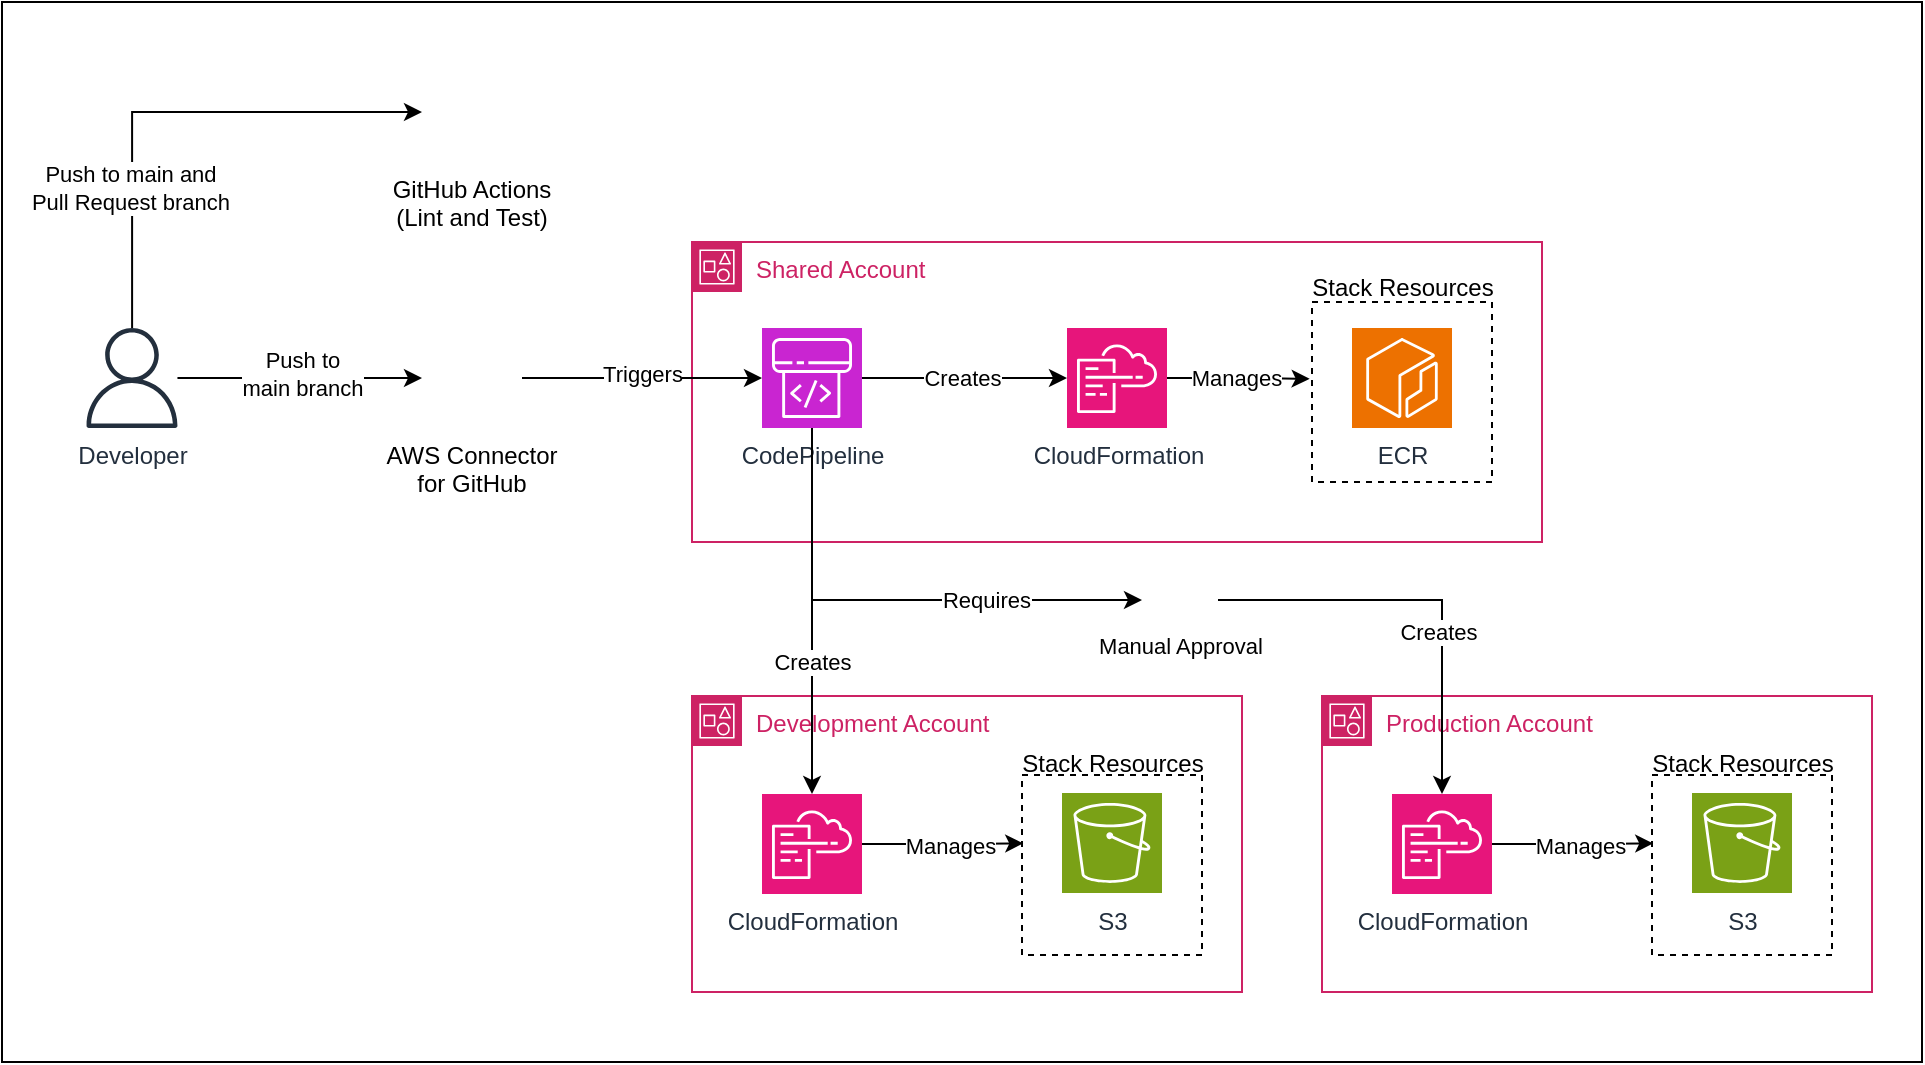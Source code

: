<mxfile scale="1" border="0" version="24.7.16">
  <diagram id="Ht1M8jgEwFfnCIfOTk4-" name="Page-1">
    <mxGraphModel dx="1137" dy="882" grid="1" gridSize="10" guides="1" tooltips="1" connect="1" arrows="1" fold="1" page="1" pageScale="1" pageWidth="1169" pageHeight="827" background="#FFFFFF" math="0" shadow="0">
      <root>
        <mxCell id="0" />
        <mxCell id="1" parent="0" />
        <mxCell id="xB9v04K8GXxwcQB4rIaU-53" value="" style="rounded=0;whiteSpace=wrap;html=1;" vertex="1" parent="1">
          <mxGeometry x="40" y="40" width="960" height="530" as="geometry" />
        </mxCell>
        <mxCell id="4P3fee9dy4YtzjyfatFw-14" value="Shared Account" style="points=[[0,0],[0.25,0],[0.5,0],[0.75,0],[1,0],[1,0.25],[1,0.5],[1,0.75],[1,1],[0.75,1],[0.5,1],[0.25,1],[0,1],[0,0.75],[0,0.5],[0,0.25]];outlineConnect=0;gradientColor=none;html=1;whiteSpace=wrap;fontSize=12;fontStyle=0;container=1;pointerEvents=0;collapsible=0;recursiveResize=0;shape=mxgraph.aws4.group;grIcon=mxgraph.aws4.group_account;strokeColor=#CD2264;fillColor=none;verticalAlign=top;align=left;spacingLeft=30;fontColor=#CD2264;dashed=0;" parent="1" vertex="1">
          <mxGeometry x="385" y="160" width="425" height="150" as="geometry" />
        </mxCell>
        <mxCell id="4P3fee9dy4YtzjyfatFw-20" value="ECR" style="sketch=0;points=[[0,0,0],[0.25,0,0],[0.5,0,0],[0.75,0,0],[1,0,0],[0,1,0],[0.25,1,0],[0.5,1,0],[0.75,1,0],[1,1,0],[0,0.25,0],[0,0.5,0],[0,0.75,0],[1,0.25,0],[1,0.5,0],[1,0.75,0]];outlineConnect=0;fontColor=#232F3E;fillColor=#ED7100;strokeColor=#ffffff;dashed=0;verticalLabelPosition=bottom;verticalAlign=top;align=center;html=1;fontSize=12;fontStyle=0;aspect=fixed;shape=mxgraph.aws4.resourceIcon;resIcon=mxgraph.aws4.ecr;" parent="4P3fee9dy4YtzjyfatFw-14" vertex="1">
          <mxGeometry x="330" y="43" width="50" height="50" as="geometry" />
        </mxCell>
        <mxCell id="xB9v04K8GXxwcQB4rIaU-1" value="CloudFormation" style="sketch=0;points=[[0,0,0],[0.25,0,0],[0.5,0,0],[0.75,0,0],[1,0,0],[0,1,0],[0.25,1,0],[0.5,1,0],[0.75,1,0],[1,1,0],[0,0.25,0],[0,0.5,0],[0,0.75,0],[1,0.25,0],[1,0.5,0],[1,0.75,0]];points=[[0,0,0],[0.25,0,0],[0.5,0,0],[0.75,0,0],[1,0,0],[0,1,0],[0.25,1,0],[0.5,1,0],[0.75,1,0],[1,1,0],[0,0.25,0],[0,0.5,0],[0,0.75,0],[1,0.25,0],[1,0.5,0],[1,0.75,0]];outlineConnect=0;fontColor=#232F3E;fillColor=#E7157B;strokeColor=#ffffff;dashed=0;verticalLabelPosition=bottom;verticalAlign=top;align=center;html=1;fontSize=12;fontStyle=0;aspect=fixed;shape=mxgraph.aws4.resourceIcon;resIcon=mxgraph.aws4.cloudformation;" vertex="1" parent="4P3fee9dy4YtzjyfatFw-14">
          <mxGeometry x="187.5" y="43" width="50" height="50" as="geometry" />
        </mxCell>
        <mxCell id="xB9v04K8GXxwcQB4rIaU-3" value="CodePipeline" style="sketch=0;points=[[0,0,0],[0.25,0,0],[0.5,0,0],[0.75,0,0],[1,0,0],[0,1,0],[0.25,1,0],[0.5,1,0],[0.75,1,0],[1,1,0],[0,0.25,0],[0,0.5,0],[0,0.75,0],[1,0.25,0],[1,0.5,0],[1,0.75,0]];outlineConnect=0;fontColor=#232F3E;fillColor=#C925D1;strokeColor=#ffffff;dashed=0;verticalLabelPosition=bottom;verticalAlign=top;align=center;html=1;fontSize=12;fontStyle=0;aspect=fixed;shape=mxgraph.aws4.resourceIcon;resIcon=mxgraph.aws4.codepipeline;" vertex="1" parent="4P3fee9dy4YtzjyfatFw-14">
          <mxGeometry x="35" y="43" width="50" height="50" as="geometry" />
        </mxCell>
        <mxCell id="xB9v04K8GXxwcQB4rIaU-13" value="&lt;p style=&quot;line-height: 120%;&quot;&gt;&lt;br&gt;&lt;/p&gt;" style="rounded=0;whiteSpace=wrap;html=1;fillColor=none;align=left;dashed=1;" vertex="1" parent="4P3fee9dy4YtzjyfatFw-14">
          <mxGeometry x="310" y="30" width="90" height="90" as="geometry" />
        </mxCell>
        <mxCell id="xB9v04K8GXxwcQB4rIaU-14" value="Stack Resources" style="text;html=1;align=center;verticalAlign=middle;resizable=0;points=[];autosize=1;strokeColor=none;fillColor=none;" vertex="1" parent="4P3fee9dy4YtzjyfatFw-14">
          <mxGeometry x="300" y="8" width="110" height="30" as="geometry" />
        </mxCell>
        <mxCell id="xB9v04K8GXxwcQB4rIaU-16" style="edgeStyle=orthogonalEdgeStyle;rounded=0;orthogonalLoop=1;jettySize=auto;html=1;entryX=0;entryY=0.5;entryDx=0;entryDy=0;entryPerimeter=0;" edge="1" parent="4P3fee9dy4YtzjyfatFw-14" source="xB9v04K8GXxwcQB4rIaU-3" target="xB9v04K8GXxwcQB4rIaU-1">
          <mxGeometry relative="1" as="geometry" />
        </mxCell>
        <mxCell id="xB9v04K8GXxwcQB4rIaU-17" value="Creates" style="edgeLabel;html=1;align=center;verticalAlign=middle;resizable=0;points=[];" vertex="1" connectable="0" parent="xB9v04K8GXxwcQB4rIaU-16">
          <mxGeometry x="-0.034" y="-2" relative="1" as="geometry">
            <mxPoint y="-2" as="offset" />
          </mxGeometry>
        </mxCell>
        <mxCell id="xB9v04K8GXxwcQB4rIaU-19" style="edgeStyle=orthogonalEdgeStyle;rounded=0;orthogonalLoop=1;jettySize=auto;html=1;entryX=-0.013;entryY=0.427;entryDx=0;entryDy=0;entryPerimeter=0;" edge="1" parent="4P3fee9dy4YtzjyfatFw-14" source="xB9v04K8GXxwcQB4rIaU-1" target="xB9v04K8GXxwcQB4rIaU-13">
          <mxGeometry relative="1" as="geometry" />
        </mxCell>
        <mxCell id="xB9v04K8GXxwcQB4rIaU-20" value="Manages" style="edgeLabel;html=1;align=center;verticalAlign=middle;resizable=0;points=[];" vertex="1" connectable="0" parent="xB9v04K8GXxwcQB4rIaU-19">
          <mxGeometry x="-0.05" relative="1" as="geometry">
            <mxPoint as="offset" />
          </mxGeometry>
        </mxCell>
        <mxCell id="4P3fee9dy4YtzjyfatFw-10" value="Development Account" style="points=[[0,0],[0.25,0],[0.5,0],[0.75,0],[1,0],[1,0.25],[1,0.5],[1,0.75],[1,1],[0.75,1],[0.5,1],[0.25,1],[0,1],[0,0.75],[0,0.5],[0,0.25]];outlineConnect=0;gradientColor=none;html=1;whiteSpace=wrap;fontSize=12;fontStyle=0;container=1;pointerEvents=0;collapsible=0;recursiveResize=0;shape=mxgraph.aws4.group;grIcon=mxgraph.aws4.group_account;strokeColor=#CD2264;fillColor=none;verticalAlign=top;align=left;spacingLeft=30;fontColor=#CD2264;dashed=0;" parent="1" vertex="1">
          <mxGeometry x="385" y="387" width="275" height="148" as="geometry" />
        </mxCell>
        <mxCell id="xB9v04K8GXxwcQB4rIaU-25" value="&lt;p style=&quot;line-height: 120%;&quot;&gt;&lt;br&gt;&lt;/p&gt;" style="rounded=0;whiteSpace=wrap;html=1;fillColor=none;align=left;dashed=1;" vertex="1" parent="4P3fee9dy4YtzjyfatFw-10">
          <mxGeometry x="165" y="39.5" width="90" height="90" as="geometry" />
        </mxCell>
        <mxCell id="xB9v04K8GXxwcQB4rIaU-21" value="CloudFormation" style="sketch=0;points=[[0,0,0],[0.25,0,0],[0.5,0,0],[0.75,0,0],[1,0,0],[0,1,0],[0.25,1,0],[0.5,1,0],[0.75,1,0],[1,1,0],[0,0.25,0],[0,0.5,0],[0,0.75,0],[1,0.25,0],[1,0.5,0],[1,0.75,0]];points=[[0,0,0],[0.25,0,0],[0.5,0,0],[0.75,0,0],[1,0,0],[0,1,0],[0.25,1,0],[0.5,1,0],[0.75,1,0],[1,1,0],[0,0.25,0],[0,0.5,0],[0,0.75,0],[1,0.25,0],[1,0.5,0],[1,0.75,0]];outlineConnect=0;fontColor=#232F3E;fillColor=#E7157B;strokeColor=#ffffff;dashed=0;verticalLabelPosition=bottom;verticalAlign=top;align=center;html=1;fontSize=12;fontStyle=0;aspect=fixed;shape=mxgraph.aws4.resourceIcon;resIcon=mxgraph.aws4.cloudformation;" vertex="1" parent="4P3fee9dy4YtzjyfatFw-10">
          <mxGeometry x="35" y="49" width="50" height="50" as="geometry" />
        </mxCell>
        <mxCell id="xB9v04K8GXxwcQB4rIaU-24" value="S3" style="sketch=0;points=[[0,0,0],[0.25,0,0],[0.5,0,0],[0.75,0,0],[1,0,0],[0,1,0],[0.25,1,0],[0.5,1,0],[0.75,1,0],[1,1,0],[0,0.25,0],[0,0.5,0],[0,0.75,0],[1,0.25,0],[1,0.5,0],[1,0.75,0]];outlineConnect=0;fontColor=#232F3E;fillColor=#7AA116;strokeColor=#ffffff;dashed=0;verticalLabelPosition=bottom;verticalAlign=top;align=center;html=1;fontSize=12;fontStyle=0;aspect=fixed;shape=mxgraph.aws4.resourceIcon;resIcon=mxgraph.aws4.s3;" vertex="1" parent="4P3fee9dy4YtzjyfatFw-10">
          <mxGeometry x="185" y="48.5" width="50" height="50" as="geometry" />
        </mxCell>
        <mxCell id="xB9v04K8GXxwcQB4rIaU-26" value="Stack Resources" style="text;html=1;align=center;verticalAlign=middle;resizable=0;points=[];autosize=1;strokeColor=none;fillColor=none;" vertex="1" parent="4P3fee9dy4YtzjyfatFw-10">
          <mxGeometry x="155" y="18.5" width="110" height="30" as="geometry" />
        </mxCell>
        <mxCell id="xB9v04K8GXxwcQB4rIaU-27" style="edgeStyle=orthogonalEdgeStyle;rounded=0;orthogonalLoop=1;jettySize=auto;html=1;entryX=0.007;entryY=0.38;entryDx=0;entryDy=0;entryPerimeter=0;" edge="1" parent="4P3fee9dy4YtzjyfatFw-10" source="xB9v04K8GXxwcQB4rIaU-21" target="xB9v04K8GXxwcQB4rIaU-25">
          <mxGeometry relative="1" as="geometry" />
        </mxCell>
        <mxCell id="xB9v04K8GXxwcQB4rIaU-28" value="Manages" style="edgeLabel;html=1;align=center;verticalAlign=middle;resizable=0;points=[];" vertex="1" connectable="0" parent="xB9v04K8GXxwcQB4rIaU-27">
          <mxGeometry x="0.082" y="-1" relative="1" as="geometry">
            <mxPoint as="offset" />
          </mxGeometry>
        </mxCell>
        <mxCell id="xB9v04K8GXxwcQB4rIaU-7" style="edgeStyle=orthogonalEdgeStyle;rounded=0;orthogonalLoop=1;jettySize=auto;html=1;entryX=0;entryY=0.5;entryDx=0;entryDy=0;" edge="1" parent="1" source="4P3fee9dy4YtzjyfatFw-80" target="xB9v04K8GXxwcQB4rIaU-4">
          <mxGeometry relative="1" as="geometry">
            <Array as="points">
              <mxPoint x="105" y="95" />
            </Array>
          </mxGeometry>
        </mxCell>
        <mxCell id="xB9v04K8GXxwcQB4rIaU-8" value="Push to main and&lt;div&gt;Pull Request branch&lt;/div&gt;" style="edgeLabel;html=1;align=center;verticalAlign=middle;resizable=0;points=[];" vertex="1" connectable="0" parent="xB9v04K8GXxwcQB4rIaU-7">
          <mxGeometry x="-0.444" y="1" relative="1" as="geometry">
            <mxPoint as="offset" />
          </mxGeometry>
        </mxCell>
        <mxCell id="xB9v04K8GXxwcQB4rIaU-9" style="edgeStyle=orthogonalEdgeStyle;rounded=0;orthogonalLoop=1;jettySize=auto;html=1;entryX=0;entryY=0.5;entryDx=0;entryDy=0;" edge="1" parent="1" source="4P3fee9dy4YtzjyfatFw-80" target="xB9v04K8GXxwcQB4rIaU-6">
          <mxGeometry relative="1" as="geometry" />
        </mxCell>
        <mxCell id="xB9v04K8GXxwcQB4rIaU-10" value="Push to&lt;div&gt;main branch&lt;/div&gt;" style="edgeLabel;html=1;align=center;verticalAlign=middle;resizable=0;points=[];" vertex="1" connectable="0" parent="xB9v04K8GXxwcQB4rIaU-9">
          <mxGeometry x="0.025" y="2" relative="1" as="geometry">
            <mxPoint as="offset" />
          </mxGeometry>
        </mxCell>
        <mxCell id="4P3fee9dy4YtzjyfatFw-80" value="Developer" style="sketch=0;outlineConnect=0;fontColor=#232F3E;gradientColor=none;fillColor=#232F3D;strokeColor=none;dashed=0;verticalLabelPosition=bottom;verticalAlign=top;align=center;html=1;fontSize=12;fontStyle=0;aspect=fixed;pointerEvents=1;shape=mxgraph.aws4.user;" parent="1" vertex="1">
          <mxGeometry x="80" y="203" width="50" height="50" as="geometry" />
        </mxCell>
        <mxCell id="xB9v04K8GXxwcQB4rIaU-4" value="GitHub Actions&#xa;(Lint and Test)" style="shape=image;verticalLabelPosition=bottom;labelBackgroundColor=default;verticalAlign=top;aspect=fixed;imageAspect=0;image=https://static-00.iconduck.com/assets.00/githubactions-icon-2048x2048-ipqow27x.png;" vertex="1" parent="1">
          <mxGeometry x="250" y="70" width="50" height="50" as="geometry" />
        </mxCell>
        <mxCell id="xB9v04K8GXxwcQB4rIaU-6" value="AWS Connector&#xa;for GitHub&#xa;" style="shape=image;verticalLabelPosition=bottom;labelBackgroundColor=default;verticalAlign=top;aspect=fixed;imageAspect=0;image=https://cdn.iconscout.com/icon/free/png-256/free-aws-logo-icon-download-in-svg-png-gif-file-formats--cloud-computing-network-server-database-brand-pack-logos-icons-1583149.png;" vertex="1" parent="1">
          <mxGeometry x="250" y="203" width="50" height="50" as="geometry" />
        </mxCell>
        <mxCell id="xB9v04K8GXxwcQB4rIaU-11" style="edgeStyle=orthogonalEdgeStyle;rounded=0;orthogonalLoop=1;jettySize=auto;html=1;entryX=0;entryY=0.5;entryDx=0;entryDy=0;entryPerimeter=0;" edge="1" parent="1" source="xB9v04K8GXxwcQB4rIaU-6" target="xB9v04K8GXxwcQB4rIaU-3">
          <mxGeometry relative="1" as="geometry" />
        </mxCell>
        <mxCell id="xB9v04K8GXxwcQB4rIaU-12" value="Triggers" style="edgeLabel;html=1;align=center;verticalAlign=middle;resizable=0;points=[];" vertex="1" connectable="0" parent="xB9v04K8GXxwcQB4rIaU-11">
          <mxGeometry x="-0.009" y="2" relative="1" as="geometry">
            <mxPoint as="offset" />
          </mxGeometry>
        </mxCell>
        <mxCell id="xB9v04K8GXxwcQB4rIaU-22" style="edgeStyle=orthogonalEdgeStyle;rounded=0;orthogonalLoop=1;jettySize=auto;html=1;" edge="1" parent="1" source="xB9v04K8GXxwcQB4rIaU-3" target="xB9v04K8GXxwcQB4rIaU-21">
          <mxGeometry relative="1" as="geometry" />
        </mxCell>
        <mxCell id="xB9v04K8GXxwcQB4rIaU-23" value="Creates" style="edgeLabel;html=1;align=center;verticalAlign=middle;resizable=0;points=[];" vertex="1" connectable="0" parent="xB9v04K8GXxwcQB4rIaU-22">
          <mxGeometry x="0.026" relative="1" as="geometry">
            <mxPoint y="23" as="offset" />
          </mxGeometry>
        </mxCell>
        <mxCell id="xB9v04K8GXxwcQB4rIaU-37" value="Production Account" style="points=[[0,0],[0.25,0],[0.5,0],[0.75,0],[1,0],[1,0.25],[1,0.5],[1,0.75],[1,1],[0.75,1],[0.5,1],[0.25,1],[0,1],[0,0.75],[0,0.5],[0,0.25]];outlineConnect=0;gradientColor=none;html=1;whiteSpace=wrap;fontSize=12;fontStyle=0;container=1;pointerEvents=0;collapsible=0;recursiveResize=0;shape=mxgraph.aws4.group;grIcon=mxgraph.aws4.group_account;strokeColor=#CD2264;fillColor=none;verticalAlign=top;align=left;spacingLeft=30;fontColor=#CD2264;dashed=0;" vertex="1" parent="1">
          <mxGeometry x="700" y="387" width="275" height="148" as="geometry" />
        </mxCell>
        <mxCell id="xB9v04K8GXxwcQB4rIaU-38" value="&lt;p style=&quot;line-height: 120%;&quot;&gt;&lt;br&gt;&lt;/p&gt;" style="rounded=0;whiteSpace=wrap;html=1;fillColor=none;align=left;dashed=1;" vertex="1" parent="xB9v04K8GXxwcQB4rIaU-37">
          <mxGeometry x="165" y="39.5" width="90" height="90" as="geometry" />
        </mxCell>
        <mxCell id="xB9v04K8GXxwcQB4rIaU-39" value="CloudFormation" style="sketch=0;points=[[0,0,0],[0.25,0,0],[0.5,0,0],[0.75,0,0],[1,0,0],[0,1,0],[0.25,1,0],[0.5,1,0],[0.75,1,0],[1,1,0],[0,0.25,0],[0,0.5,0],[0,0.75,0],[1,0.25,0],[1,0.5,0],[1,0.75,0]];points=[[0,0,0],[0.25,0,0],[0.5,0,0],[0.75,0,0],[1,0,0],[0,1,0],[0.25,1,0],[0.5,1,0],[0.75,1,0],[1,1,0],[0,0.25,0],[0,0.5,0],[0,0.75,0],[1,0.25,0],[1,0.5,0],[1,0.75,0]];outlineConnect=0;fontColor=#232F3E;fillColor=#E7157B;strokeColor=#ffffff;dashed=0;verticalLabelPosition=bottom;verticalAlign=top;align=center;html=1;fontSize=12;fontStyle=0;aspect=fixed;shape=mxgraph.aws4.resourceIcon;resIcon=mxgraph.aws4.cloudformation;" vertex="1" parent="xB9v04K8GXxwcQB4rIaU-37">
          <mxGeometry x="35" y="49" width="50" height="50" as="geometry" />
        </mxCell>
        <mxCell id="xB9v04K8GXxwcQB4rIaU-40" value="S3" style="sketch=0;points=[[0,0,0],[0.25,0,0],[0.5,0,0],[0.75,0,0],[1,0,0],[0,1,0],[0.25,1,0],[0.5,1,0],[0.75,1,0],[1,1,0],[0,0.25,0],[0,0.5,0],[0,0.75,0],[1,0.25,0],[1,0.5,0],[1,0.75,0]];outlineConnect=0;fontColor=#232F3E;fillColor=#7AA116;strokeColor=#ffffff;dashed=0;verticalLabelPosition=bottom;verticalAlign=top;align=center;html=1;fontSize=12;fontStyle=0;aspect=fixed;shape=mxgraph.aws4.resourceIcon;resIcon=mxgraph.aws4.s3;" vertex="1" parent="xB9v04K8GXxwcQB4rIaU-37">
          <mxGeometry x="185" y="48.5" width="50" height="50" as="geometry" />
        </mxCell>
        <mxCell id="xB9v04K8GXxwcQB4rIaU-41" value="Stack Resources" style="text;html=1;align=center;verticalAlign=middle;resizable=0;points=[];autosize=1;strokeColor=none;fillColor=none;" vertex="1" parent="xB9v04K8GXxwcQB4rIaU-37">
          <mxGeometry x="155" y="18.5" width="110" height="30" as="geometry" />
        </mxCell>
        <mxCell id="xB9v04K8GXxwcQB4rIaU-42" style="edgeStyle=orthogonalEdgeStyle;rounded=0;orthogonalLoop=1;jettySize=auto;html=1;entryX=0.007;entryY=0.38;entryDx=0;entryDy=0;entryPerimeter=0;" edge="1" parent="xB9v04K8GXxwcQB4rIaU-37" source="xB9v04K8GXxwcQB4rIaU-39" target="xB9v04K8GXxwcQB4rIaU-38">
          <mxGeometry relative="1" as="geometry" />
        </mxCell>
        <mxCell id="xB9v04K8GXxwcQB4rIaU-43" value="Manages" style="edgeLabel;html=1;align=center;verticalAlign=middle;resizable=0;points=[];" vertex="1" connectable="0" parent="xB9v04K8GXxwcQB4rIaU-42">
          <mxGeometry x="0.082" y="-1" relative="1" as="geometry">
            <mxPoint as="offset" />
          </mxGeometry>
        </mxCell>
        <mxCell id="xB9v04K8GXxwcQB4rIaU-46" value="Manual Approval" style="shape=image;html=1;verticalAlign=top;verticalLabelPosition=bottom;labelBackgroundColor=#ffffff;imageAspect=0;aspect=fixed;image=https://cdn0.iconfinder.com/data/icons/phosphor-duotone-vol-3/256/thumbs-up-duotone-128.png;fontSize=11;spacing=-7;" vertex="1" parent="1">
          <mxGeometry x="610" y="320" width="38" height="38" as="geometry" />
        </mxCell>
        <mxCell id="xB9v04K8GXxwcQB4rIaU-49" style="edgeStyle=orthogonalEdgeStyle;rounded=0;orthogonalLoop=1;jettySize=auto;html=1;entryX=0.5;entryY=0;entryDx=0;entryDy=0;entryPerimeter=0;" edge="1" parent="1" source="xB9v04K8GXxwcQB4rIaU-46" target="xB9v04K8GXxwcQB4rIaU-39">
          <mxGeometry relative="1" as="geometry" />
        </mxCell>
        <mxCell id="xB9v04K8GXxwcQB4rIaU-50" value="Creates" style="edgeLabel;html=1;align=center;verticalAlign=middle;resizable=0;points=[];" vertex="1" connectable="0" parent="xB9v04K8GXxwcQB4rIaU-49">
          <mxGeometry x="0.22" y="-2" relative="1" as="geometry">
            <mxPoint as="offset" />
          </mxGeometry>
        </mxCell>
        <mxCell id="xB9v04K8GXxwcQB4rIaU-51" style="edgeStyle=orthogonalEdgeStyle;rounded=0;orthogonalLoop=1;jettySize=auto;html=1;entryX=0;entryY=0.5;entryDx=0;entryDy=0;" edge="1" parent="1" source="xB9v04K8GXxwcQB4rIaU-3" target="xB9v04K8GXxwcQB4rIaU-46">
          <mxGeometry relative="1" as="geometry">
            <Array as="points">
              <mxPoint x="445" y="339" />
            </Array>
          </mxGeometry>
        </mxCell>
        <mxCell id="xB9v04K8GXxwcQB4rIaU-52" value="Requires" style="edgeLabel;html=1;align=center;verticalAlign=middle;resizable=0;points=[];" vertex="1" connectable="0" parent="xB9v04K8GXxwcQB4rIaU-51">
          <mxGeometry x="0.379" relative="1" as="geometry">
            <mxPoint as="offset" />
          </mxGeometry>
        </mxCell>
      </root>
    </mxGraphModel>
  </diagram>
</mxfile>
